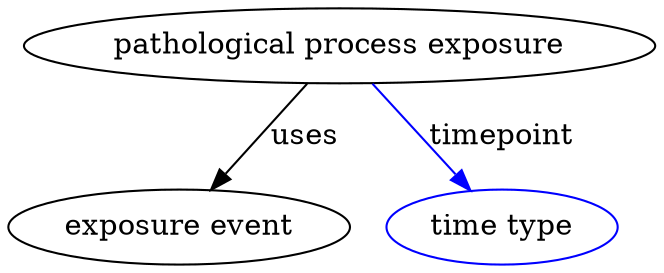 digraph {
	graph [bb="0,0,310.33,123"];
	node [label="\N"];
	"pathological process exposure"	[height=0.5,
		label="pathological process exposure",
		pos="158.89,105",
		width=4.2066];
	"exposure event"	[height=0.5,
		pos="81.893,18",
		width=2.2748];
	"pathological process exposure" -> "exposure event"	[label=uses,
		lp="142.39,61.5",
		pos="e,97.189,35.885 143.31,86.799 132.07,74.39 116.73,57.458 104.19,43.618"];
	timepoint	[color=blue,
		height=0.5,
		label="time type",
		pos="236.89,18",
		width=1.5346];
	"pathological process exposure" -> timepoint	[color=blue,
		label=timepoint,
		lp="236.89,61.5",
		pos="e,221.66,35.597 174.68,86.799 186.14,74.309 201.81,57.236 214.55,43.348",
		style=solid];
}
